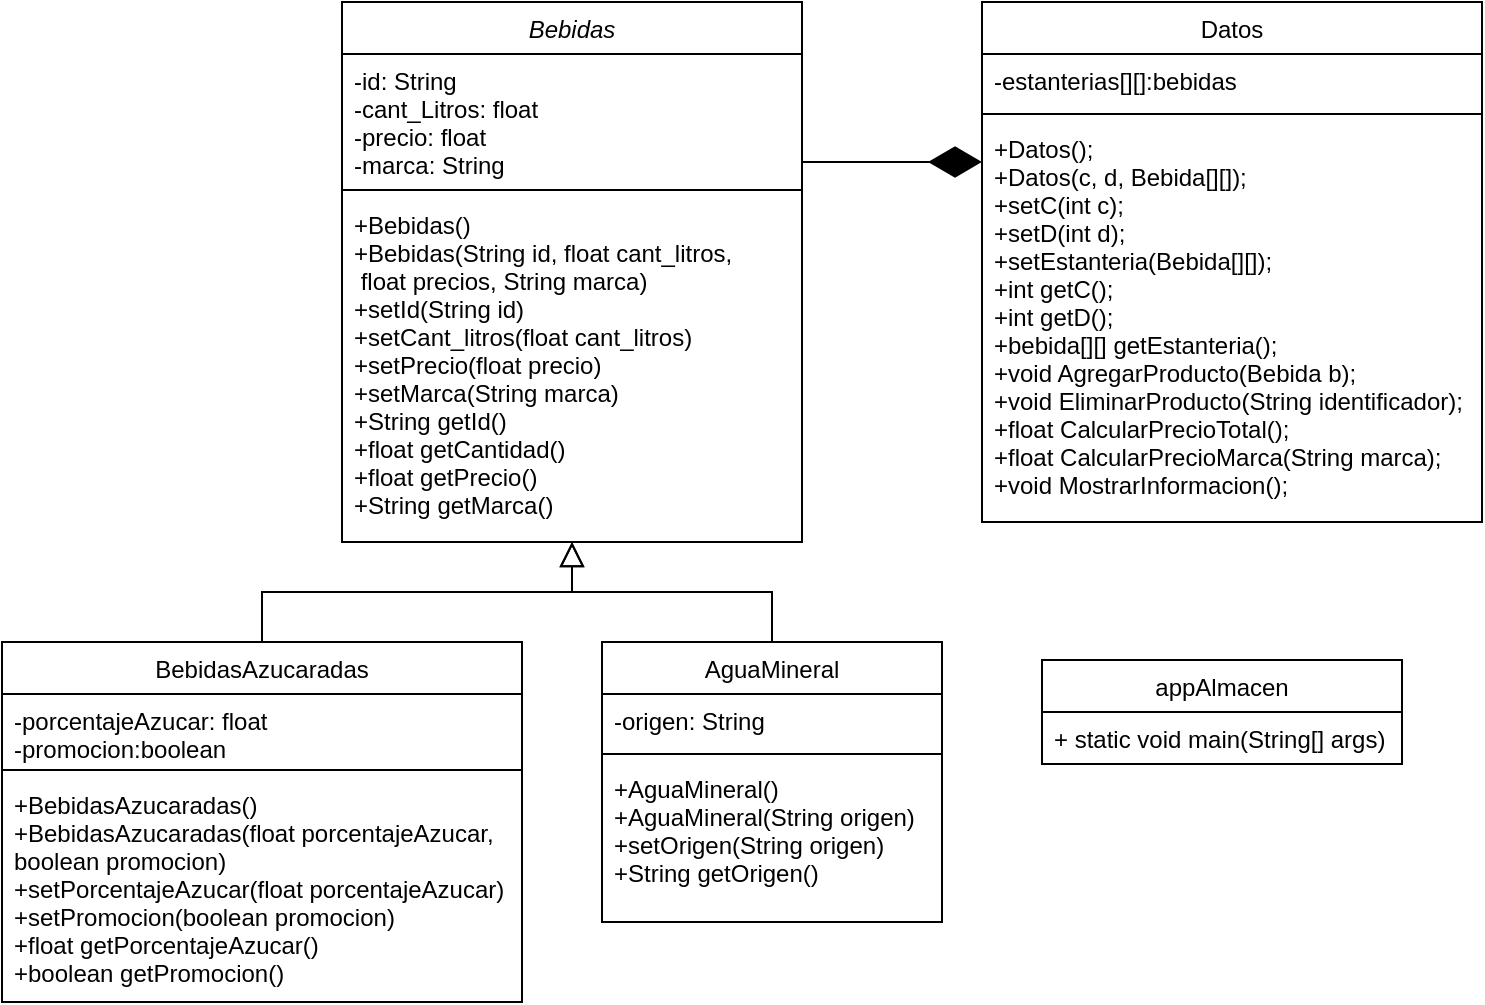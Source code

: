 <mxfile version="16.5.1" type="device"><diagram id="C5RBs43oDa-KdzZeNtuy" name="Page-1"><mxGraphModel dx="1182" dy="875" grid="1" gridSize="10" guides="1" tooltips="1" connect="1" arrows="1" fold="1" page="1" pageScale="1" pageWidth="827" pageHeight="1169" math="0" shadow="0"><root><mxCell id="WIyWlLk6GJQsqaUBKTNV-0"/><mxCell id="WIyWlLk6GJQsqaUBKTNV-1" parent="WIyWlLk6GJQsqaUBKTNV-0"/><mxCell id="zkfFHV4jXpPFQw0GAbJ--0" value="Bebidas" style="swimlane;fontStyle=2;align=center;verticalAlign=top;childLayout=stackLayout;horizontal=1;startSize=26;horizontalStack=0;resizeParent=1;resizeLast=0;collapsible=1;marginBottom=0;rounded=0;shadow=0;strokeWidth=1;" parent="WIyWlLk6GJQsqaUBKTNV-1" vertex="1"><mxGeometry x="220" y="80" width="230" height="270" as="geometry"><mxRectangle x="230" y="140" width="160" height="26" as="alternateBounds"/></mxGeometry></mxCell><mxCell id="zkfFHV4jXpPFQw0GAbJ--1" value="-id: String&#10;-cant_Litros: float&#10;-precio: float&#10;-marca: String" style="text;align=left;verticalAlign=top;spacingLeft=4;spacingRight=4;overflow=hidden;rotatable=0;points=[[0,0.5],[1,0.5]];portConstraint=eastwest;" parent="zkfFHV4jXpPFQw0GAbJ--0" vertex="1"><mxGeometry y="26" width="230" height="64" as="geometry"/></mxCell><mxCell id="zkfFHV4jXpPFQw0GAbJ--4" value="" style="line;html=1;strokeWidth=1;align=left;verticalAlign=middle;spacingTop=-1;spacingLeft=3;spacingRight=3;rotatable=0;labelPosition=right;points=[];portConstraint=eastwest;" parent="zkfFHV4jXpPFQw0GAbJ--0" vertex="1"><mxGeometry y="90" width="230" height="8" as="geometry"/></mxCell><mxCell id="zkfFHV4jXpPFQw0GAbJ--5" value="+Bebidas()&#10;+Bebidas(String id, float cant_litros,&#10; float precios, String marca)&#10;+setId(String id)&#10;+setCant_litros(float cant_litros)&#10;+setPrecio(float precio)&#10;+setMarca(String marca)&#10;+String getId()&#10;+float getCantidad()&#10;+float getPrecio()&#10;+String getMarca()" style="text;align=left;verticalAlign=top;spacingLeft=4;spacingRight=4;overflow=hidden;rotatable=0;points=[[0,0.5],[1,0.5]];portConstraint=eastwest;" parent="zkfFHV4jXpPFQw0GAbJ--0" vertex="1"><mxGeometry y="98" width="230" height="172" as="geometry"/></mxCell><mxCell id="zkfFHV4jXpPFQw0GAbJ--6" value="BebidasAzucaradas" style="swimlane;fontStyle=0;align=center;verticalAlign=top;childLayout=stackLayout;horizontal=1;startSize=26;horizontalStack=0;resizeParent=1;resizeLast=0;collapsible=1;marginBottom=0;rounded=0;shadow=0;strokeWidth=1;" parent="WIyWlLk6GJQsqaUBKTNV-1" vertex="1"><mxGeometry x="50" y="400" width="260" height="180" as="geometry"><mxRectangle x="130" y="380" width="160" height="26" as="alternateBounds"/></mxGeometry></mxCell><mxCell id="zkfFHV4jXpPFQw0GAbJ--7" value="-porcentajeAzucar: float&#10;-promocion:boolean" style="text;align=left;verticalAlign=top;spacingLeft=4;spacingRight=4;overflow=hidden;rotatable=0;points=[[0,0.5],[1,0.5]];portConstraint=eastwest;" parent="zkfFHV4jXpPFQw0GAbJ--6" vertex="1"><mxGeometry y="26" width="260" height="34" as="geometry"/></mxCell><mxCell id="zkfFHV4jXpPFQw0GAbJ--9" value="" style="line;html=1;strokeWidth=1;align=left;verticalAlign=middle;spacingTop=-1;spacingLeft=3;spacingRight=3;rotatable=0;labelPosition=right;points=[];portConstraint=eastwest;" parent="zkfFHV4jXpPFQw0GAbJ--6" vertex="1"><mxGeometry y="60" width="260" height="8" as="geometry"/></mxCell><mxCell id="zkfFHV4jXpPFQw0GAbJ--10" value="+BebidasAzucaradas()&#10;+BebidasAzucaradas(float porcentajeAzucar, &#10;boolean promocion)&#10;+setPorcentajeAzucar(float porcentajeAzucar)&#10;+setPromocion(boolean promocion)&#10;+float getPorcentajeAzucar()&#10;+boolean getPromocion()&#10;" style="text;align=left;verticalAlign=top;spacingLeft=4;spacingRight=4;overflow=hidden;rotatable=0;points=[[0,0.5],[1,0.5]];portConstraint=eastwest;fontStyle=0" parent="zkfFHV4jXpPFQw0GAbJ--6" vertex="1"><mxGeometry y="68" width="260" height="102" as="geometry"/></mxCell><mxCell id="zkfFHV4jXpPFQw0GAbJ--12" value="" style="endArrow=block;endSize=10;endFill=0;shadow=0;strokeWidth=1;rounded=0;edgeStyle=elbowEdgeStyle;elbow=vertical;" parent="WIyWlLk6GJQsqaUBKTNV-1" source="zkfFHV4jXpPFQw0GAbJ--6" target="zkfFHV4jXpPFQw0GAbJ--0" edge="1"><mxGeometry width="160" relative="1" as="geometry"><mxPoint x="200" y="203" as="sourcePoint"/><mxPoint x="200" y="203" as="targetPoint"/></mxGeometry></mxCell><mxCell id="zkfFHV4jXpPFQw0GAbJ--13" value="AguaMineral" style="swimlane;fontStyle=0;align=center;verticalAlign=top;childLayout=stackLayout;horizontal=1;startSize=26;horizontalStack=0;resizeParent=1;resizeLast=0;collapsible=1;marginBottom=0;rounded=0;shadow=0;strokeWidth=1;" parent="WIyWlLk6GJQsqaUBKTNV-1" vertex="1"><mxGeometry x="350" y="400" width="170" height="140" as="geometry"><mxRectangle x="340" y="380" width="170" height="26" as="alternateBounds"/></mxGeometry></mxCell><mxCell id="zkfFHV4jXpPFQw0GAbJ--14" value="-origen: String " style="text;align=left;verticalAlign=top;spacingLeft=4;spacingRight=4;overflow=hidden;rotatable=0;points=[[0,0.5],[1,0.5]];portConstraint=eastwest;" parent="zkfFHV4jXpPFQw0GAbJ--13" vertex="1"><mxGeometry y="26" width="170" height="26" as="geometry"/></mxCell><mxCell id="zkfFHV4jXpPFQw0GAbJ--15" value="" style="line;html=1;strokeWidth=1;align=left;verticalAlign=middle;spacingTop=-1;spacingLeft=3;spacingRight=3;rotatable=0;labelPosition=right;points=[];portConstraint=eastwest;" parent="zkfFHV4jXpPFQw0GAbJ--13" vertex="1"><mxGeometry y="52" width="170" height="8" as="geometry"/></mxCell><mxCell id="aNC16ZrgVaO8vUhYYjIC-0" value="+AguaMineral()&#10;+AguaMineral(String origen)&#10;+setOrigen(String origen)&#10;+String getOrigen()" style="text;align=left;verticalAlign=top;spacingLeft=4;spacingRight=4;overflow=hidden;rotatable=0;points=[[0,0.5],[1,0.5]];portConstraint=eastwest;" parent="zkfFHV4jXpPFQw0GAbJ--13" vertex="1"><mxGeometry y="60" width="170" height="80" as="geometry"/></mxCell><mxCell id="zkfFHV4jXpPFQw0GAbJ--16" value="" style="endArrow=block;endSize=10;endFill=0;shadow=0;strokeWidth=1;rounded=0;edgeStyle=elbowEdgeStyle;elbow=vertical;" parent="WIyWlLk6GJQsqaUBKTNV-1" source="zkfFHV4jXpPFQw0GAbJ--13" target="zkfFHV4jXpPFQw0GAbJ--0" edge="1"><mxGeometry width="160" relative="1" as="geometry"><mxPoint x="210" y="373" as="sourcePoint"/><mxPoint x="310" y="271" as="targetPoint"/></mxGeometry></mxCell><mxCell id="aNC16ZrgVaO8vUhYYjIC-7" value="Datos" style="swimlane;fontStyle=0;align=center;verticalAlign=top;childLayout=stackLayout;horizontal=1;startSize=26;horizontalStack=0;resizeParent=1;resizeParentMax=0;resizeLast=0;collapsible=1;marginBottom=0;" parent="WIyWlLk6GJQsqaUBKTNV-1" vertex="1"><mxGeometry x="540" y="80" width="250" height="260" as="geometry"><mxRectangle x="540" y="80" width="60" height="26" as="alternateBounds"/></mxGeometry></mxCell><mxCell id="aNC16ZrgVaO8vUhYYjIC-8" value="-estanterias[][]:bebidas" style="text;strokeColor=none;fillColor=none;align=left;verticalAlign=top;spacingLeft=4;spacingRight=4;overflow=hidden;rotatable=0;points=[[0,0.5],[1,0.5]];portConstraint=eastwest;" parent="aNC16ZrgVaO8vUhYYjIC-7" vertex="1"><mxGeometry y="26" width="250" height="26" as="geometry"/></mxCell><mxCell id="aNC16ZrgVaO8vUhYYjIC-9" value="" style="line;strokeWidth=1;fillColor=none;align=left;verticalAlign=middle;spacingTop=-1;spacingLeft=3;spacingRight=3;rotatable=0;labelPosition=right;points=[];portConstraint=eastwest;" parent="aNC16ZrgVaO8vUhYYjIC-7" vertex="1"><mxGeometry y="52" width="250" height="8" as="geometry"/></mxCell><mxCell id="aNC16ZrgVaO8vUhYYjIC-10" value="+Datos();&#10;+Datos(c, d, Bebida[][]);&#10;+setC(int c);&#10;+setD(int d);&#10;+setEstanteria(Bebida[][]);&#10;+int getC();&#10;+int getD();&#10;+bebida[][] getEstanteria();&#10;+void AgregarProducto(Bebida b);&#10;+void EliminarProducto(String identificador);&#10;+float CalcularPrecioTotal();&#10;+float CalcularPrecioMarca(String marca);&#10;+void MostrarInformacion();&#10;" style="text;strokeColor=none;fillColor=none;align=left;verticalAlign=top;spacingLeft=4;spacingRight=4;overflow=hidden;rotatable=0;points=[[0,0.5],[1,0.5]];portConstraint=eastwest;" parent="aNC16ZrgVaO8vUhYYjIC-7" vertex="1"><mxGeometry y="60" width="250" height="200" as="geometry"/></mxCell><mxCell id="aNC16ZrgVaO8vUhYYjIC-11" value="" style="endArrow=diamondThin;endFill=1;endSize=24;html=1;rounded=0;" parent="WIyWlLk6GJQsqaUBKTNV-1" edge="1"><mxGeometry width="160" relative="1" as="geometry"><mxPoint x="450" y="160" as="sourcePoint"/><mxPoint x="540" y="160" as="targetPoint"/></mxGeometry></mxCell><mxCell id="3wgvPue0QaiygqBr13Nv-0" value="appAlmacen" style="swimlane;fontStyle=0;childLayout=stackLayout;horizontal=1;startSize=26;fillColor=none;horizontalStack=0;resizeParent=1;resizeParentMax=0;resizeLast=0;collapsible=1;marginBottom=0;" parent="WIyWlLk6GJQsqaUBKTNV-1" vertex="1"><mxGeometry x="570" y="409" width="180" height="52" as="geometry"/></mxCell><mxCell id="3wgvPue0QaiygqBr13Nv-1" value="+ static void main(String[] args)" style="text;strokeColor=none;fillColor=none;align=left;verticalAlign=top;spacingLeft=4;spacingRight=4;overflow=hidden;rotatable=0;points=[[0,0.5],[1,0.5]];portConstraint=eastwest;" parent="3wgvPue0QaiygqBr13Nv-0" vertex="1"><mxGeometry y="26" width="180" height="26" as="geometry"/></mxCell></root></mxGraphModel></diagram></mxfile>